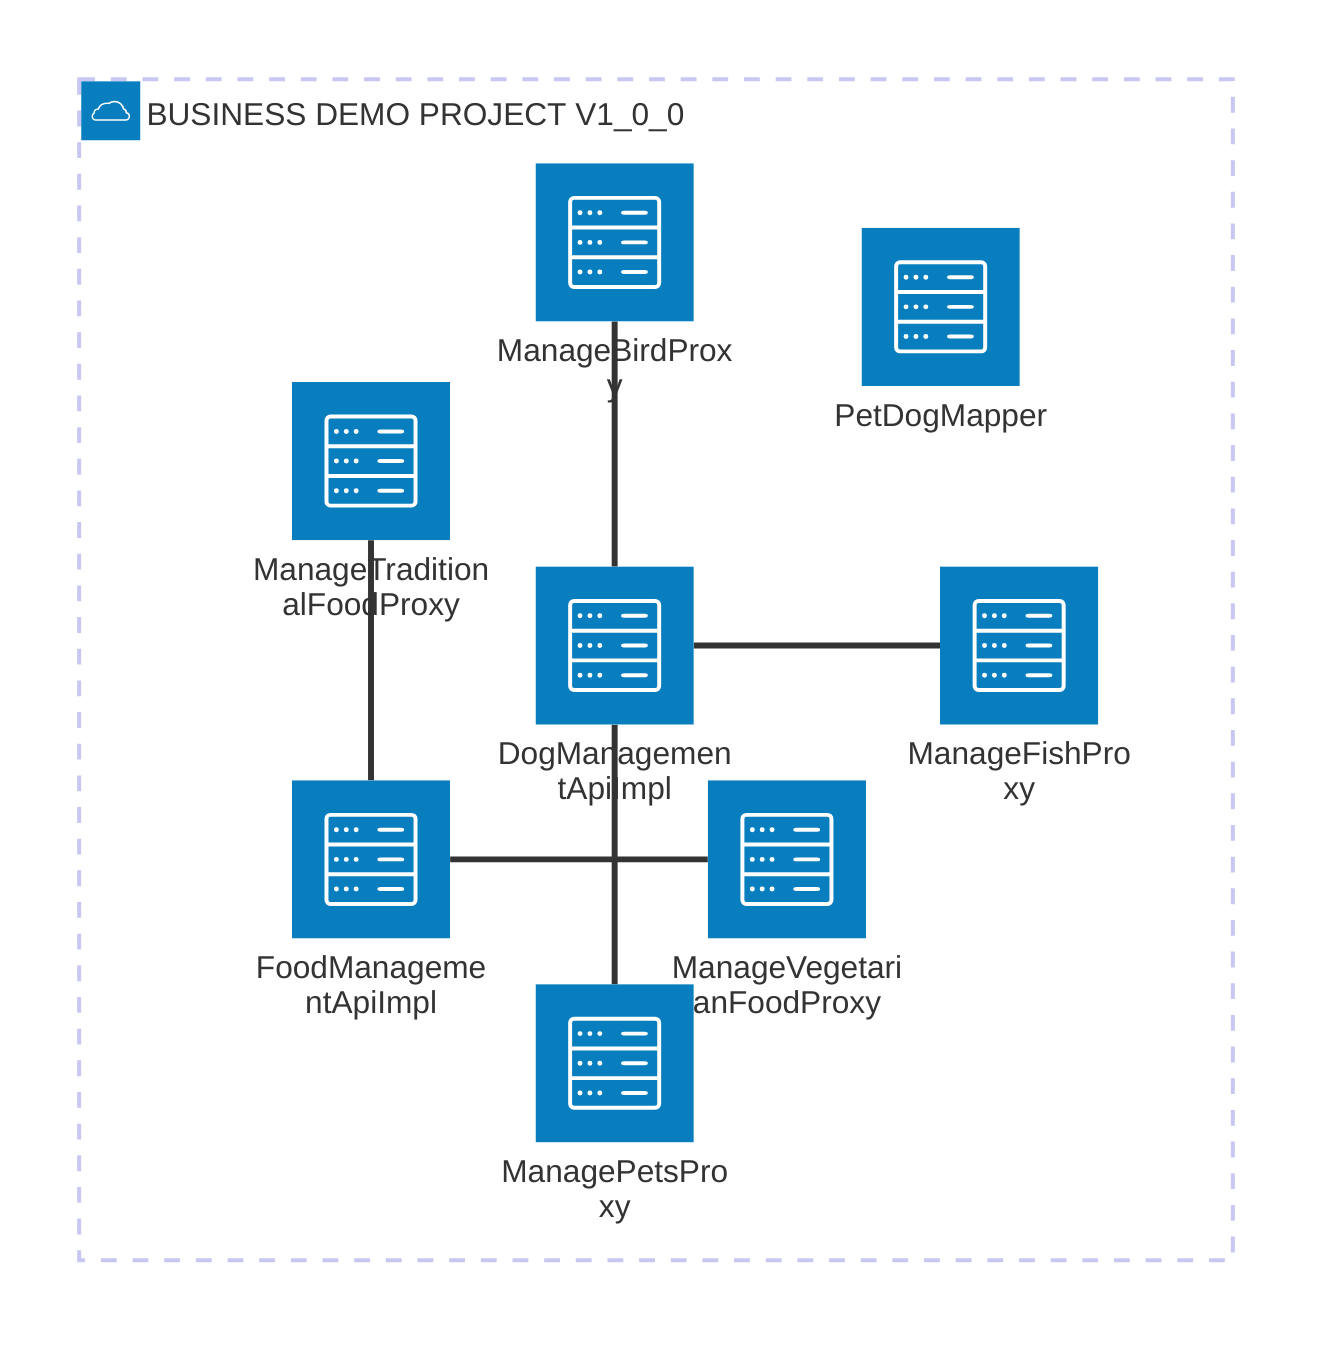 architecture-beta
		group api(cloud)[BUSINESS DEMO PROJECT V1_0_0]

			service foodmanagementapiimpl(server)[FoodManagementApiImpl] in api
			service dogmanagementapiimpl(server)[DogManagementApiImpl] in api
			service petdogmapper(server)[PetDogMapper] in api
			service managevegetarianfoodproxy(server)[ManageVegetarianFoodProxy] in api
			service managefishproxy(server)[ManageFishProxy] in api
			service managebirdproxy(server)[ManageBirdProxy] in api
			service managepetsproxy(server)[ManagePetsProxy] in api
			service managetraditionalfoodproxy(server)[ManageTraditionalFoodProxy] in api

	foodmanagementapiimpl:R -- L:managevegetarianfoodproxy
	foodmanagementapiimpl:T -- B:managetraditionalfoodproxy
	dogmanagementapiimpl:R -- L:managefishproxy
	dogmanagementapiimpl:T -- B:managebirdproxy
	dogmanagementapiimpl:B -- T:managepetsproxy